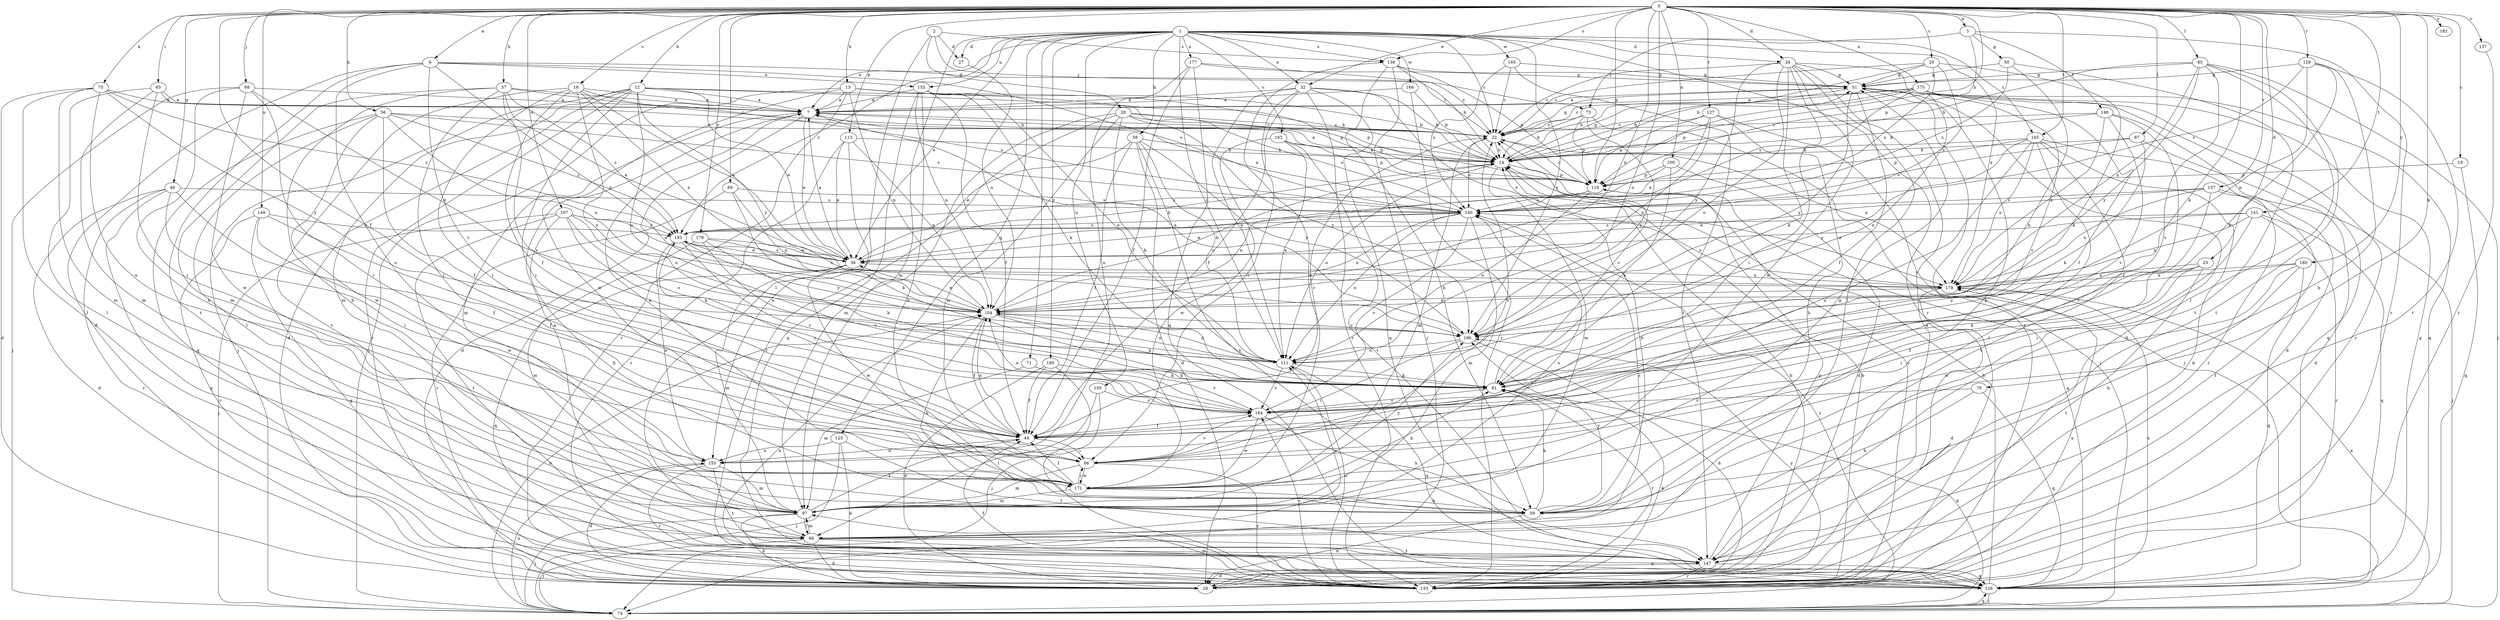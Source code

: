 strict digraph  {
0;
1;
2;
3;
6;
7;
12;
13;
14;
16;
19;
20;
22;
25;
26;
27;
28;
29;
32;
36;
44;
49;
50;
51;
56;
57;
58;
59;
65;
66;
68;
69;
71;
73;
74;
75;
76;
81;
85;
87;
88;
97;
100;
104;
107;
111;
113;
119;
125;
126;
127;
129;
133;
137;
138;
140;
141;
145;
146;
147;
149;
150;
153;
155;
157;
163;
164;
165;
166;
171;
175;
177;
178;
179;
180;
182;
185;
186;
193;
0 -> 3  [label=a];
0 -> 6  [label=a];
0 -> 12  [label=b];
0 -> 13  [label=b];
0 -> 14  [label=b];
0 -> 16  [label=c];
0 -> 19  [label=c];
0 -> 20  [label=c];
0 -> 25  [label=d];
0 -> 26  [label=d];
0 -> 32  [label=e];
0 -> 44  [label=f];
0 -> 49  [label=g];
0 -> 56  [label=h];
0 -> 57  [label=h];
0 -> 65  [label=i];
0 -> 68  [label=j];
0 -> 69  [label=j];
0 -> 75  [label=k];
0 -> 76  [label=k];
0 -> 81  [label=k];
0 -> 85  [label=l];
0 -> 87  [label=l];
0 -> 100  [label=n];
0 -> 104  [label=n];
0 -> 107  [label=o];
0 -> 111  [label=o];
0 -> 113  [label=p];
0 -> 119  [label=p];
0 -> 127  [label=r];
0 -> 129  [label=r];
0 -> 137  [label=s];
0 -> 138  [label=s];
0 -> 141  [label=t];
0 -> 145  [label=t];
0 -> 149  [label=u];
0 -> 157  [label=v];
0 -> 175  [label=x];
0 -> 179  [label=y];
0 -> 180  [label=y];
0 -> 182  [label=y];
1 -> 7  [label=a];
1 -> 22  [label=c];
1 -> 26  [label=d];
1 -> 27  [label=d];
1 -> 32  [label=e];
1 -> 36  [label=e];
1 -> 58  [label=h];
1 -> 71  [label=j];
1 -> 97  [label=m];
1 -> 111  [label=o];
1 -> 125  [label=q];
1 -> 133  [label=r];
1 -> 138  [label=s];
1 -> 145  [label=t];
1 -> 150  [label=u];
1 -> 153  [label=u];
1 -> 163  [label=v];
1 -> 165  [label=w];
1 -> 166  [label=w];
1 -> 177  [label=x];
1 -> 178  [label=x];
1 -> 185  [label=y];
1 -> 186  [label=y];
1 -> 193  [label=z];
2 -> 27  [label=d];
2 -> 28  [label=d];
2 -> 73  [label=j];
2 -> 88  [label=l];
2 -> 138  [label=s];
3 -> 50  [label=g];
3 -> 73  [label=j];
3 -> 119  [label=p];
3 -> 133  [label=r];
3 -> 146  [label=t];
6 -> 22  [label=c];
6 -> 29  [label=d];
6 -> 104  [label=n];
6 -> 140  [label=s];
6 -> 147  [label=t];
6 -> 153  [label=u];
6 -> 155  [label=u];
6 -> 164  [label=v];
7 -> 22  [label=c];
7 -> 29  [label=d];
7 -> 36  [label=e];
7 -> 97  [label=m];
12 -> 7  [label=a];
12 -> 14  [label=b];
12 -> 29  [label=d];
12 -> 36  [label=e];
12 -> 66  [label=i];
12 -> 74  [label=j];
12 -> 97  [label=m];
12 -> 111  [label=o];
12 -> 119  [label=p];
12 -> 133  [label=r];
12 -> 186  [label=y];
13 -> 7  [label=a];
13 -> 14  [label=b];
13 -> 74  [label=j];
13 -> 104  [label=n];
13 -> 119  [label=p];
13 -> 133  [label=r];
13 -> 171  [label=w];
14 -> 7  [label=a];
14 -> 51  [label=g];
14 -> 97  [label=m];
14 -> 111  [label=o];
14 -> 119  [label=p];
16 -> 7  [label=a];
16 -> 36  [label=e];
16 -> 44  [label=f];
16 -> 66  [label=i];
16 -> 111  [label=o];
16 -> 140  [label=s];
16 -> 147  [label=t];
16 -> 178  [label=x];
19 -> 119  [label=p];
19 -> 126  [label=q];
20 -> 14  [label=b];
20 -> 22  [label=c];
20 -> 51  [label=g];
20 -> 81  [label=k];
20 -> 140  [label=s];
20 -> 193  [label=z];
22 -> 14  [label=b];
22 -> 51  [label=g];
22 -> 97  [label=m];
22 -> 140  [label=s];
22 -> 178  [label=x];
25 -> 44  [label=f];
25 -> 66  [label=i];
25 -> 81  [label=k];
25 -> 147  [label=t];
25 -> 178  [label=x];
26 -> 22  [label=c];
26 -> 29  [label=d];
26 -> 51  [label=g];
26 -> 66  [label=i];
26 -> 81  [label=k];
26 -> 88  [label=l];
26 -> 111  [label=o];
26 -> 133  [label=r];
26 -> 171  [label=w];
26 -> 186  [label=y];
27 -> 104  [label=n];
28 -> 22  [label=c];
28 -> 81  [label=k];
28 -> 97  [label=m];
28 -> 119  [label=p];
28 -> 133  [label=r];
28 -> 140  [label=s];
28 -> 171  [label=w];
28 -> 186  [label=y];
29 -> 14  [label=b];
32 -> 7  [label=a];
32 -> 14  [label=b];
32 -> 44  [label=f];
32 -> 66  [label=i];
32 -> 111  [label=o];
32 -> 126  [label=q];
32 -> 133  [label=r];
32 -> 178  [label=x];
36 -> 7  [label=a];
36 -> 14  [label=b];
36 -> 97  [label=m];
36 -> 126  [label=q];
36 -> 171  [label=w];
36 -> 178  [label=x];
36 -> 193  [label=z];
44 -> 22  [label=c];
44 -> 66  [label=i];
44 -> 104  [label=n];
44 -> 155  [label=u];
44 -> 193  [label=z];
49 -> 29  [label=d];
49 -> 44  [label=f];
49 -> 66  [label=i];
49 -> 126  [label=q];
49 -> 133  [label=r];
49 -> 140  [label=s];
50 -> 51  [label=g];
50 -> 81  [label=k];
50 -> 140  [label=s];
50 -> 147  [label=t];
51 -> 7  [label=a];
51 -> 14  [label=b];
51 -> 29  [label=d];
51 -> 44  [label=f];
51 -> 59  [label=h];
51 -> 126  [label=q];
51 -> 186  [label=y];
56 -> 22  [label=c];
56 -> 44  [label=f];
56 -> 88  [label=l];
56 -> 104  [label=n];
56 -> 126  [label=q];
56 -> 140  [label=s];
56 -> 171  [label=w];
56 -> 193  [label=z];
57 -> 7  [label=a];
57 -> 14  [label=b];
57 -> 36  [label=e];
57 -> 59  [label=h];
57 -> 66  [label=i];
57 -> 97  [label=m];
57 -> 164  [label=v];
57 -> 193  [label=z];
58 -> 14  [label=b];
58 -> 29  [label=d];
58 -> 36  [label=e];
58 -> 44  [label=f];
58 -> 111  [label=o];
58 -> 147  [label=t];
58 -> 186  [label=y];
59 -> 14  [label=b];
59 -> 29  [label=d];
59 -> 81  [label=k];
59 -> 186  [label=y];
65 -> 7  [label=a];
65 -> 22  [label=c];
65 -> 66  [label=i];
65 -> 88  [label=l];
65 -> 97  [label=m];
66 -> 22  [label=c];
66 -> 97  [label=m];
66 -> 133  [label=r];
66 -> 164  [label=v];
66 -> 171  [label=w];
68 -> 7  [label=a];
68 -> 59  [label=h];
68 -> 66  [label=i];
68 -> 74  [label=j];
68 -> 104  [label=n];
68 -> 171  [label=w];
69 -> 81  [label=k];
69 -> 104  [label=n];
69 -> 133  [label=r];
69 -> 140  [label=s];
71 -> 81  [label=k];
71 -> 97  [label=m];
71 -> 164  [label=v];
73 -> 14  [label=b];
73 -> 22  [label=c];
73 -> 74  [label=j];
73 -> 119  [label=p];
73 -> 186  [label=y];
74 -> 81  [label=k];
74 -> 104  [label=n];
74 -> 126  [label=q];
74 -> 140  [label=s];
74 -> 155  [label=u];
74 -> 178  [label=x];
75 -> 7  [label=a];
75 -> 29  [label=d];
75 -> 88  [label=l];
75 -> 97  [label=m];
75 -> 155  [label=u];
75 -> 186  [label=y];
75 -> 193  [label=z];
76 -> 59  [label=h];
76 -> 126  [label=q];
76 -> 164  [label=v];
81 -> 22  [label=c];
81 -> 133  [label=r];
81 -> 164  [label=v];
85 -> 14  [label=b];
85 -> 51  [label=g];
85 -> 74  [label=j];
85 -> 88  [label=l];
85 -> 147  [label=t];
85 -> 164  [label=v];
85 -> 178  [label=x];
85 -> 186  [label=y];
87 -> 14  [label=b];
87 -> 29  [label=d];
87 -> 81  [label=k];
87 -> 140  [label=s];
88 -> 7  [label=a];
88 -> 29  [label=d];
88 -> 74  [label=j];
88 -> 97  [label=m];
88 -> 111  [label=o];
88 -> 126  [label=q];
88 -> 140  [label=s];
88 -> 147  [label=t];
97 -> 29  [label=d];
97 -> 44  [label=f];
97 -> 51  [label=g];
97 -> 74  [label=j];
97 -> 88  [label=l];
97 -> 140  [label=s];
100 -> 29  [label=d];
100 -> 81  [label=k];
100 -> 119  [label=p];
100 -> 193  [label=z];
104 -> 14  [label=b];
104 -> 36  [label=e];
104 -> 44  [label=f];
104 -> 59  [label=h];
104 -> 81  [label=k];
104 -> 111  [label=o];
104 -> 186  [label=y];
107 -> 36  [label=e];
107 -> 59  [label=h];
107 -> 74  [label=j];
107 -> 81  [label=k];
107 -> 104  [label=n];
107 -> 111  [label=o];
107 -> 147  [label=t];
107 -> 193  [label=z];
111 -> 81  [label=k];
111 -> 104  [label=n];
111 -> 126  [label=q];
111 -> 164  [label=v];
113 -> 14  [label=b];
113 -> 36  [label=e];
113 -> 104  [label=n];
113 -> 133  [label=r];
113 -> 155  [label=u];
119 -> 22  [label=c];
119 -> 104  [label=n];
119 -> 111  [label=o];
119 -> 126  [label=q];
119 -> 140  [label=s];
125 -> 29  [label=d];
125 -> 74  [label=j];
125 -> 147  [label=t];
125 -> 155  [label=u];
126 -> 14  [label=b];
126 -> 51  [label=g];
126 -> 74  [label=j];
126 -> 104  [label=n];
126 -> 178  [label=x];
127 -> 22  [label=c];
127 -> 36  [label=e];
127 -> 59  [label=h];
127 -> 74  [label=j];
127 -> 104  [label=n];
127 -> 119  [label=p];
129 -> 51  [label=g];
129 -> 59  [label=h];
129 -> 81  [label=k];
129 -> 104  [label=n];
129 -> 140  [label=s];
129 -> 147  [label=t];
133 -> 14  [label=b];
133 -> 22  [label=c];
133 -> 44  [label=f];
133 -> 81  [label=k];
133 -> 97  [label=m];
133 -> 111  [label=o];
133 -> 164  [label=v];
133 -> 178  [label=x];
133 -> 186  [label=y];
137 -> 133  [label=r];
138 -> 14  [label=b];
138 -> 51  [label=g];
138 -> 59  [label=h];
138 -> 74  [label=j];
138 -> 119  [label=p];
138 -> 171  [label=w];
140 -> 7  [label=a];
140 -> 36  [label=e];
140 -> 97  [label=m];
140 -> 104  [label=n];
140 -> 111  [label=o];
140 -> 164  [label=v];
140 -> 193  [label=z];
141 -> 36  [label=e];
141 -> 66  [label=i];
141 -> 126  [label=q];
141 -> 133  [label=r];
141 -> 178  [label=x];
141 -> 193  [label=z];
145 -> 14  [label=b];
145 -> 29  [label=d];
145 -> 88  [label=l];
145 -> 119  [label=p];
145 -> 133  [label=r];
145 -> 147  [label=t];
145 -> 155  [label=u];
145 -> 178  [label=x];
145 -> 186  [label=y];
146 -> 14  [label=b];
146 -> 22  [label=c];
146 -> 29  [label=d];
146 -> 44  [label=f];
146 -> 164  [label=v];
146 -> 178  [label=x];
147 -> 29  [label=d];
147 -> 119  [label=p];
147 -> 126  [label=q];
147 -> 133  [label=r];
149 -> 44  [label=f];
149 -> 126  [label=q];
149 -> 133  [label=r];
149 -> 171  [label=w];
149 -> 193  [label=z];
150 -> 88  [label=l];
150 -> 133  [label=r];
150 -> 164  [label=v];
153 -> 7  [label=a];
153 -> 44  [label=f];
153 -> 59  [label=h];
153 -> 81  [label=k];
153 -> 104  [label=n];
153 -> 111  [label=o];
153 -> 126  [label=q];
155 -> 29  [label=d];
155 -> 97  [label=m];
155 -> 133  [label=r];
155 -> 147  [label=t];
157 -> 36  [label=e];
157 -> 74  [label=j];
157 -> 140  [label=s];
157 -> 147  [label=t];
157 -> 164  [label=v];
157 -> 178  [label=x];
163 -> 14  [label=b];
163 -> 111  [label=o];
163 -> 119  [label=p];
163 -> 147  [label=t];
163 -> 171  [label=w];
164 -> 44  [label=f];
164 -> 59  [label=h];
164 -> 104  [label=n];
164 -> 171  [label=w];
165 -> 22  [label=c];
165 -> 51  [label=g];
165 -> 140  [label=s];
165 -> 147  [label=t];
166 -> 7  [label=a];
166 -> 14  [label=b];
166 -> 133  [label=r];
171 -> 7  [label=a];
171 -> 44  [label=f];
171 -> 59  [label=h];
171 -> 66  [label=i];
171 -> 81  [label=k];
171 -> 97  [label=m];
171 -> 186  [label=y];
175 -> 7  [label=a];
175 -> 14  [label=b];
175 -> 22  [label=c];
175 -> 44  [label=f];
175 -> 111  [label=o];
175 -> 119  [label=p];
175 -> 126  [label=q];
175 -> 133  [label=r];
175 -> 140  [label=s];
175 -> 164  [label=v];
177 -> 22  [label=c];
177 -> 44  [label=f];
177 -> 51  [label=g];
177 -> 126  [label=q];
177 -> 155  [label=u];
178 -> 29  [label=d];
178 -> 104  [label=n];
178 -> 140  [label=s];
179 -> 36  [label=e];
179 -> 81  [label=k];
179 -> 97  [label=m];
179 -> 164  [label=v];
179 -> 178  [label=x];
180 -> 59  [label=h];
180 -> 126  [label=q];
180 -> 171  [label=w];
180 -> 178  [label=x];
180 -> 186  [label=y];
185 -> 29  [label=d];
185 -> 44  [label=f];
185 -> 74  [label=j];
185 -> 81  [label=k];
186 -> 7  [label=a];
186 -> 29  [label=d];
186 -> 66  [label=i];
186 -> 111  [label=o];
193 -> 36  [label=e];
193 -> 104  [label=n];
193 -> 155  [label=u];
193 -> 164  [label=v];
193 -> 186  [label=y];
}
